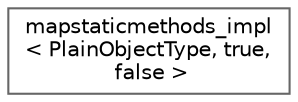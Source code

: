digraph "类继承关系图"
{
 // LATEX_PDF_SIZE
  bgcolor="transparent";
  edge [fontname=Helvetica,fontsize=10,labelfontname=Helvetica,labelfontsize=10];
  node [fontname=Helvetica,fontsize=10,shape=box,height=0.2,width=0.4];
  rankdir="LR";
  Node0 [id="Node000000",label="mapstaticmethods_impl\l\< PlainObjectType, true,\l false \>",height=0.2,width=0.4,color="grey40", fillcolor="white", style="filled",URL="$structmapstaticmethods__impl_3_01_plain_object_type_00_01true_00_01false_01_4.html",tooltip=" "];
}
